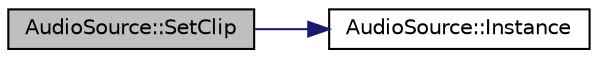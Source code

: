 digraph "AudioSource::SetClip"
{
  edge [fontname="Helvetica",fontsize="10",labelfontname="Helvetica",labelfontsize="10"];
  node [fontname="Helvetica",fontsize="10",shape=record];
  rankdir="LR";
  Node20 [label="AudioSource::SetClip",height=0.2,width=0.4,color="black", fillcolor="grey75", style="filled", fontcolor="black"];
  Node20 -> Node21 [color="midnightblue",fontsize="10",style="solid",fontname="Helvetica"];
  Node21 [label="AudioSource::Instance",height=0.2,width=0.4,color="black", fillcolor="white", style="filled",URL="$class_audio_source.html#ae6fac3df9beba8f9a8c404f3cb5d59f3"];
}
